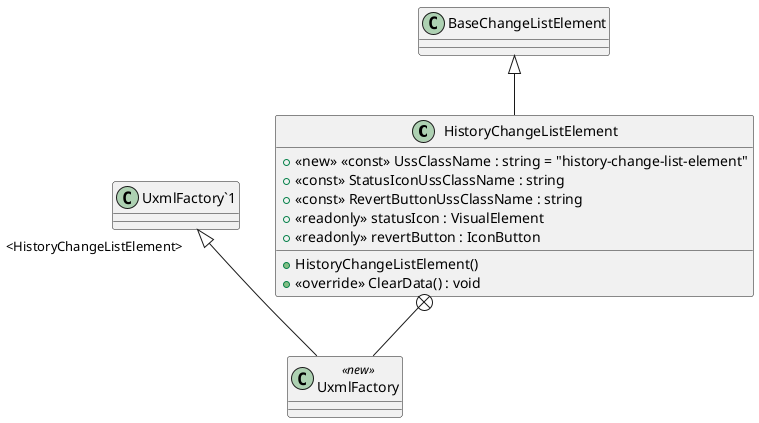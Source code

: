 @startuml
class HistoryChangeListElement {
    + <<new>> <<const>> UssClassName : string = "history-change-list-element"
    + <<const>> StatusIconUssClassName : string
    + <<const>> RevertButtonUssClassName : string
    + <<readonly>> statusIcon : VisualElement
    + <<readonly>> revertButton : IconButton
    + HistoryChangeListElement()
    + <<override>> ClearData() : void
}
class UxmlFactory <<new>> {
}
BaseChangeListElement <|-- HistoryChangeListElement
HistoryChangeListElement +-- UxmlFactory
"UxmlFactory`1" "<HistoryChangeListElement>" <|-- UxmlFactory
@enduml
